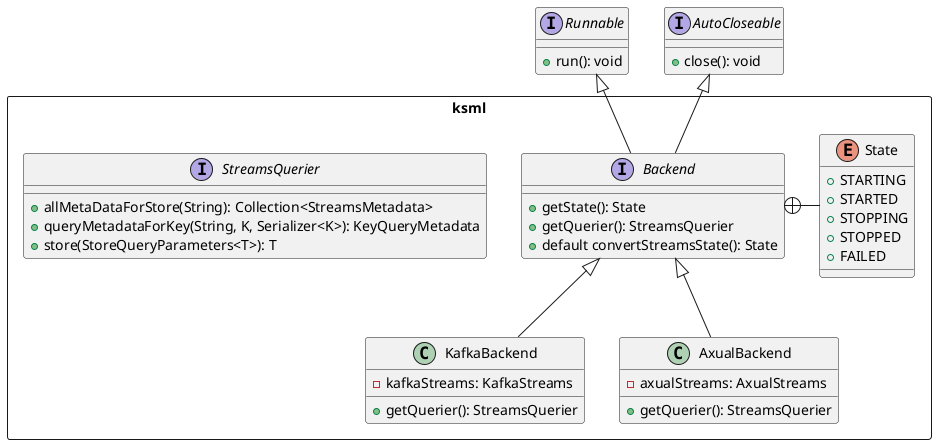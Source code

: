 @startuml

interface Runnable {
	+run(): void
}

interface AutoCloseable {
	+close(): void
}

package ksml <<Rectangle>> {

	interface Backend {
		+getState(): State
		+getQuerier(): StreamsQuerier
		+default convertStreamsState(): State
	}

	interface StreamsQuerier {
		+allMetaDataForStore(String): Collection<StreamsMetadata>
		+queryMetadataForKey(String, K, Serializer<K>): KeyQueryMetadata
		+store(StoreQueryParameters<T>): T
	}

	class KafkaBackend {
		-kafkaStreams: KafkaStreams
		+getQuerier(): StreamsQuerier
	}

	class AxualBackend {
		-axualStreams: AxualStreams
		+getQuerier(): StreamsQuerier
	}

	enum State {
		+STARTING
		+STARTED
		+STOPPING
		+STOPPED
		+FAILED
	}
}

Backend +- State

Runnable <|-- Backend
AutoCloseable <|-- Backend

Backend <|-- KafkaBackend
Backend <|-- AxualBackend

@enduml